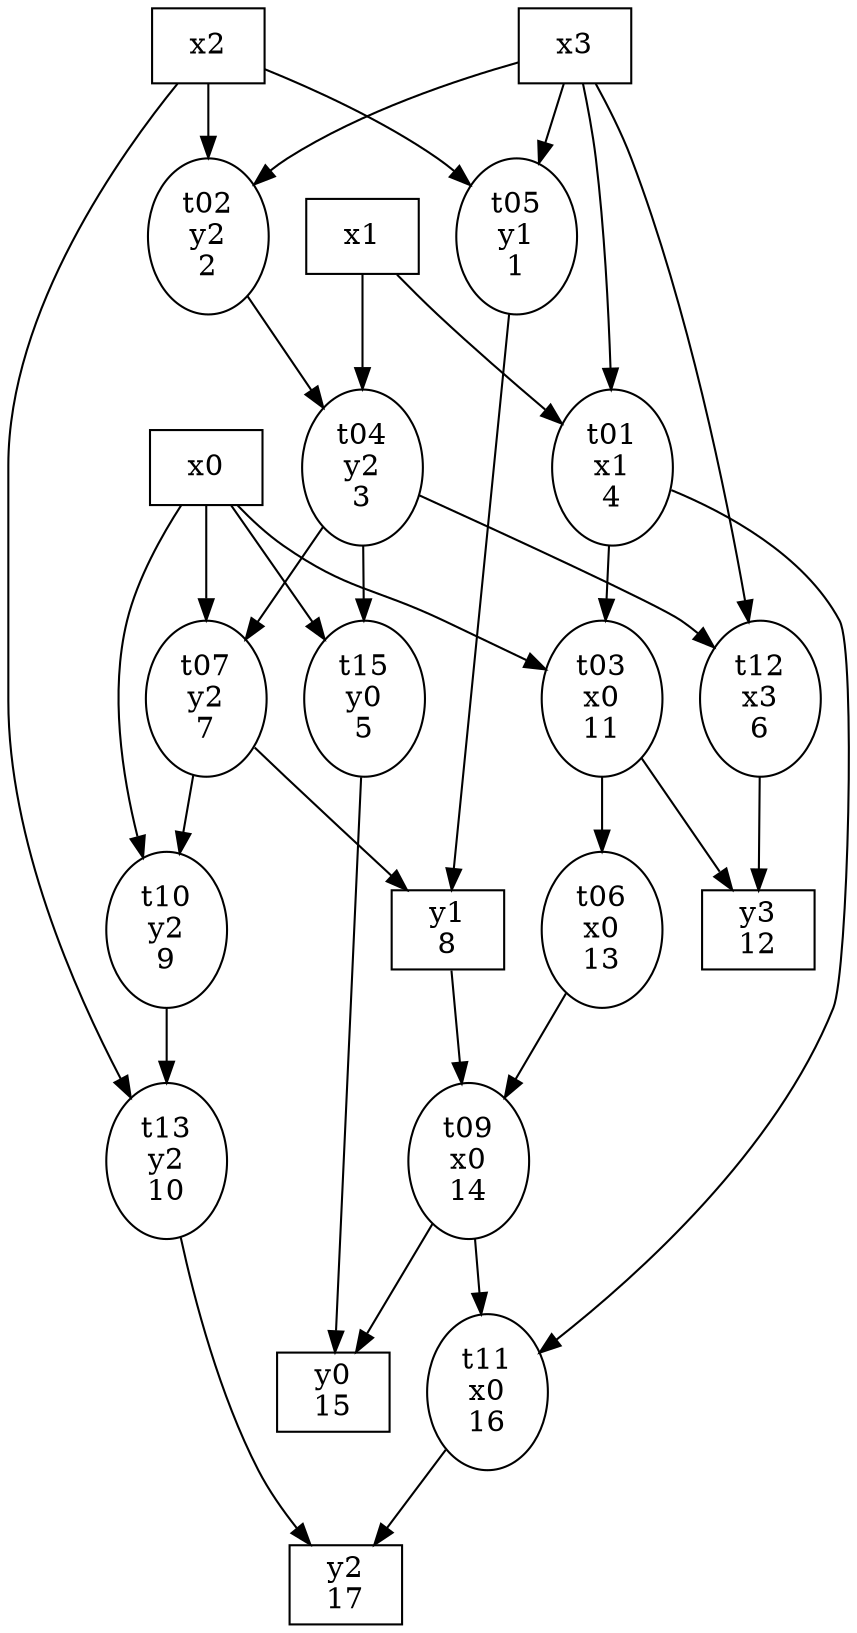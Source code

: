 strict digraph sbox4i {
  x0 [shape=box, label="\N"];
  x1 [shape=box, label="\N"];
  x2 [shape=box, label="\N"];
  x3 [shape=box, label="\N"];

  t05 [label="\N\ny1\n1"];
  t02 [label="\N\ny2\n2"];
  t04 [label="\N\ny2\n3"];
  t01 [label="\N\nx1\n4"];
  t15 [label="\N\ny0\n5"];
  t12 [label="\N\nx3\n6"];
  t07 [label="\N\ny2\n7"];
  y1  [label="\N\n8", shape=box];
  t10 [label="\N\ny2\n9"];
  t13 [label="\N\ny2\n10"];
  t03 [label="\N\nx0\n11"];
  y3  [label="\N\n12", shape=box];
  t06 [label="\N\nx0\n13"];
  t09 [label="\N\nx0\n14"];
  y0  [label="\N\n15", shape=box];
  t11 [label="\N\nx0\n16"];
  y2  [label="\N\n17", shape=box];
  
  x1  -> t01; x3  -> t01;  // t01 = x1  | x3;
  x2  -> t02; x3  -> t02;  // t02 = x2  | x3;
  x0  -> t03; t01 -> t03;  // t03 = x0  & t01;
  x1  -> t04; t02 -> t04;  // t04 = x1  ^ t02;
  x2  -> t05; x3  -> t05;  // t05 = x2  ^ x3;
  t03 -> t06; t03 -> t06;  // t06 =     ~ t03;
  x0  -> t07; t04 -> t07;  // t07 = x0  & t04;
  t05 -> y1;  t07 -> y1;   // y1  = t05 ^ t07;
  y1  -> t09; t06 -> t09;  // t09 = y1  | t06;
  x0  -> t10; t07 -> t10;  // t10 = x0  ^ t07;
  t01 -> t11; t09 -> t11;  // t11 = t01 ^ t09;
  x3  -> t12; t04 -> t12;  // t12 = x3  ^ t04;
  x2  -> t13; t10 -> t13;  // t13 = x2  | t10;
  t03 -> y3;  t12 -> y3;   // y3  = t03 ^ t12;
  x0  -> t15; t04 -> t15;  // t15 = x0  ^ t04;
  t11 -> y2;  t13 -> y2;   // y2  = t11 ^ t13;
  t15 -> y0;  t09 -> y0;   // y0  = t15 ^ t09;
}
